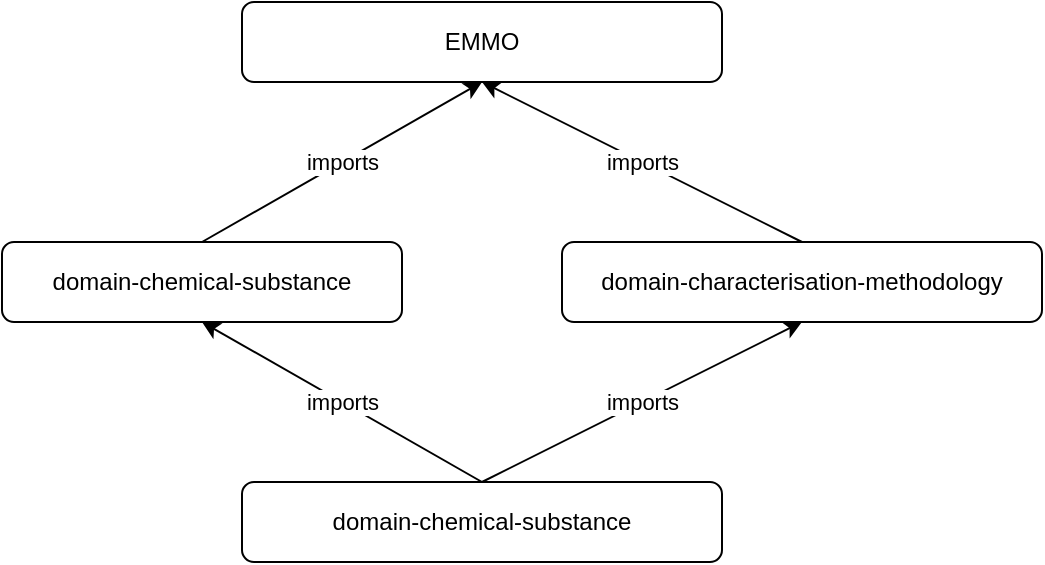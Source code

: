 <mxfile>
    <diagram id="bXP9eJjpsBltA2Ca0Y1f" name="Page-1">
        <mxGraphModel dx="629" dy="464" grid="1" gridSize="10" guides="1" tooltips="1" connect="1" arrows="1" fold="1" page="1" pageScale="1" pageWidth="850" pageHeight="1100" math="0" shadow="0">
            <root>
                <mxCell id="0"/>
                <mxCell id="1" parent="0"/>
                <mxCell id="2" value="EMMO" style="rounded=1;whiteSpace=wrap;html=1;" vertex="1" parent="1">
                    <mxGeometry x="200" y="40" width="240" height="40" as="geometry"/>
                </mxCell>
                <mxCell id="3" value="domain-chemical-substance" style="rounded=1;whiteSpace=wrap;html=1;" vertex="1" parent="1">
                    <mxGeometry x="80" y="160" width="200" height="40" as="geometry"/>
                </mxCell>
                <mxCell id="4" value="domain-characterisation-methodology" style="rounded=1;whiteSpace=wrap;html=1;" vertex="1" parent="1">
                    <mxGeometry x="360" y="160" width="240" height="40" as="geometry"/>
                </mxCell>
                <mxCell id="5" value="domain-chemical-substance" style="rounded=1;whiteSpace=wrap;html=1;" vertex="1" parent="1">
                    <mxGeometry x="200" y="280" width="240" height="40" as="geometry"/>
                </mxCell>
                <mxCell id="6" value="imports" style="endArrow=classic;html=1;entryX=0.5;entryY=1;entryDx=0;entryDy=0;exitX=0.5;exitY=0;exitDx=0;exitDy=0;" edge="1" parent="1" source="3" target="2">
                    <mxGeometry width="50" height="50" relative="1" as="geometry">
                        <mxPoint x="290" y="260" as="sourcePoint"/>
                        <mxPoint x="340" y="210" as="targetPoint"/>
                    </mxGeometry>
                </mxCell>
                <mxCell id="8" value="imports" style="endArrow=classic;html=1;entryX=0.5;entryY=1;entryDx=0;entryDy=0;exitX=0.5;exitY=0;exitDx=0;exitDy=0;" edge="1" parent="1" source="4" target="2">
                    <mxGeometry width="50" height="50" relative="1" as="geometry">
                        <mxPoint x="190" y="170" as="sourcePoint"/>
                        <mxPoint x="330" y="90" as="targetPoint"/>
                    </mxGeometry>
                </mxCell>
                <mxCell id="9" value="imports" style="endArrow=classic;html=1;entryX=0.5;entryY=1;entryDx=0;entryDy=0;exitX=0.5;exitY=0;exitDx=0;exitDy=0;" edge="1" parent="1" source="5" target="3">
                    <mxGeometry width="50" height="50" relative="1" as="geometry">
                        <mxPoint x="490" y="170" as="sourcePoint"/>
                        <mxPoint x="330" y="90" as="targetPoint"/>
                    </mxGeometry>
                </mxCell>
                <mxCell id="10" value="imports" style="endArrow=classic;html=1;entryX=0.5;entryY=1;entryDx=0;entryDy=0;exitX=0.5;exitY=0;exitDx=0;exitDy=0;" edge="1" parent="1" source="5" target="4">
                    <mxGeometry width="50" height="50" relative="1" as="geometry">
                        <mxPoint x="330" y="290" as="sourcePoint"/>
                        <mxPoint x="190" y="210" as="targetPoint"/>
                    </mxGeometry>
                </mxCell>
            </root>
        </mxGraphModel>
    </diagram>
</mxfile>